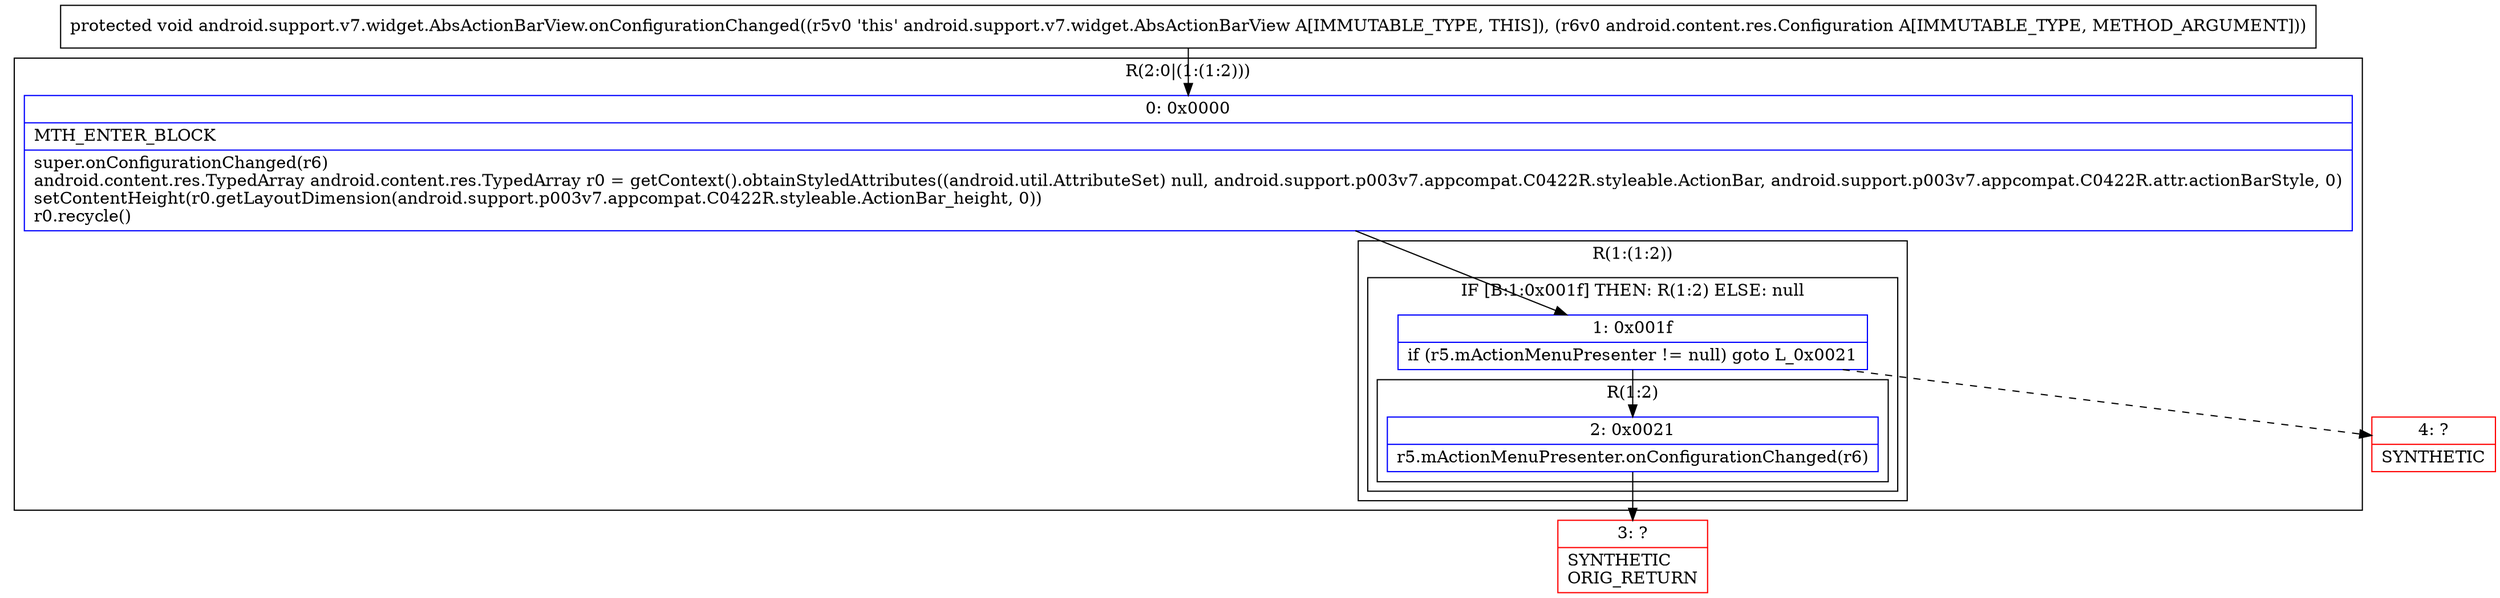digraph "CFG forandroid.support.v7.widget.AbsActionBarView.onConfigurationChanged(Landroid\/content\/res\/Configuration;)V" {
subgraph cluster_Region_1783368219 {
label = "R(2:0|(1:(1:2)))";
node [shape=record,color=blue];
Node_0 [shape=record,label="{0\:\ 0x0000|MTH_ENTER_BLOCK\l|super.onConfigurationChanged(r6)\landroid.content.res.TypedArray android.content.res.TypedArray r0 = getContext().obtainStyledAttributes((android.util.AttributeSet) null, android.support.p003v7.appcompat.C0422R.styleable.ActionBar, android.support.p003v7.appcompat.C0422R.attr.actionBarStyle, 0)\lsetContentHeight(r0.getLayoutDimension(android.support.p003v7.appcompat.C0422R.styleable.ActionBar_height, 0))\lr0.recycle()\l}"];
subgraph cluster_Region_1971580734 {
label = "R(1:(1:2))";
node [shape=record,color=blue];
subgraph cluster_IfRegion_1885190317 {
label = "IF [B:1:0x001f] THEN: R(1:2) ELSE: null";
node [shape=record,color=blue];
Node_1 [shape=record,label="{1\:\ 0x001f|if (r5.mActionMenuPresenter != null) goto L_0x0021\l}"];
subgraph cluster_Region_1157897176 {
label = "R(1:2)";
node [shape=record,color=blue];
Node_2 [shape=record,label="{2\:\ 0x0021|r5.mActionMenuPresenter.onConfigurationChanged(r6)\l}"];
}
}
}
}
Node_3 [shape=record,color=red,label="{3\:\ ?|SYNTHETIC\lORIG_RETURN\l}"];
Node_4 [shape=record,color=red,label="{4\:\ ?|SYNTHETIC\l}"];
MethodNode[shape=record,label="{protected void android.support.v7.widget.AbsActionBarView.onConfigurationChanged((r5v0 'this' android.support.v7.widget.AbsActionBarView A[IMMUTABLE_TYPE, THIS]), (r6v0 android.content.res.Configuration A[IMMUTABLE_TYPE, METHOD_ARGUMENT])) }"];
MethodNode -> Node_0;
Node_0 -> Node_1;
Node_1 -> Node_2;
Node_1 -> Node_4[style=dashed];
Node_2 -> Node_3;
}

